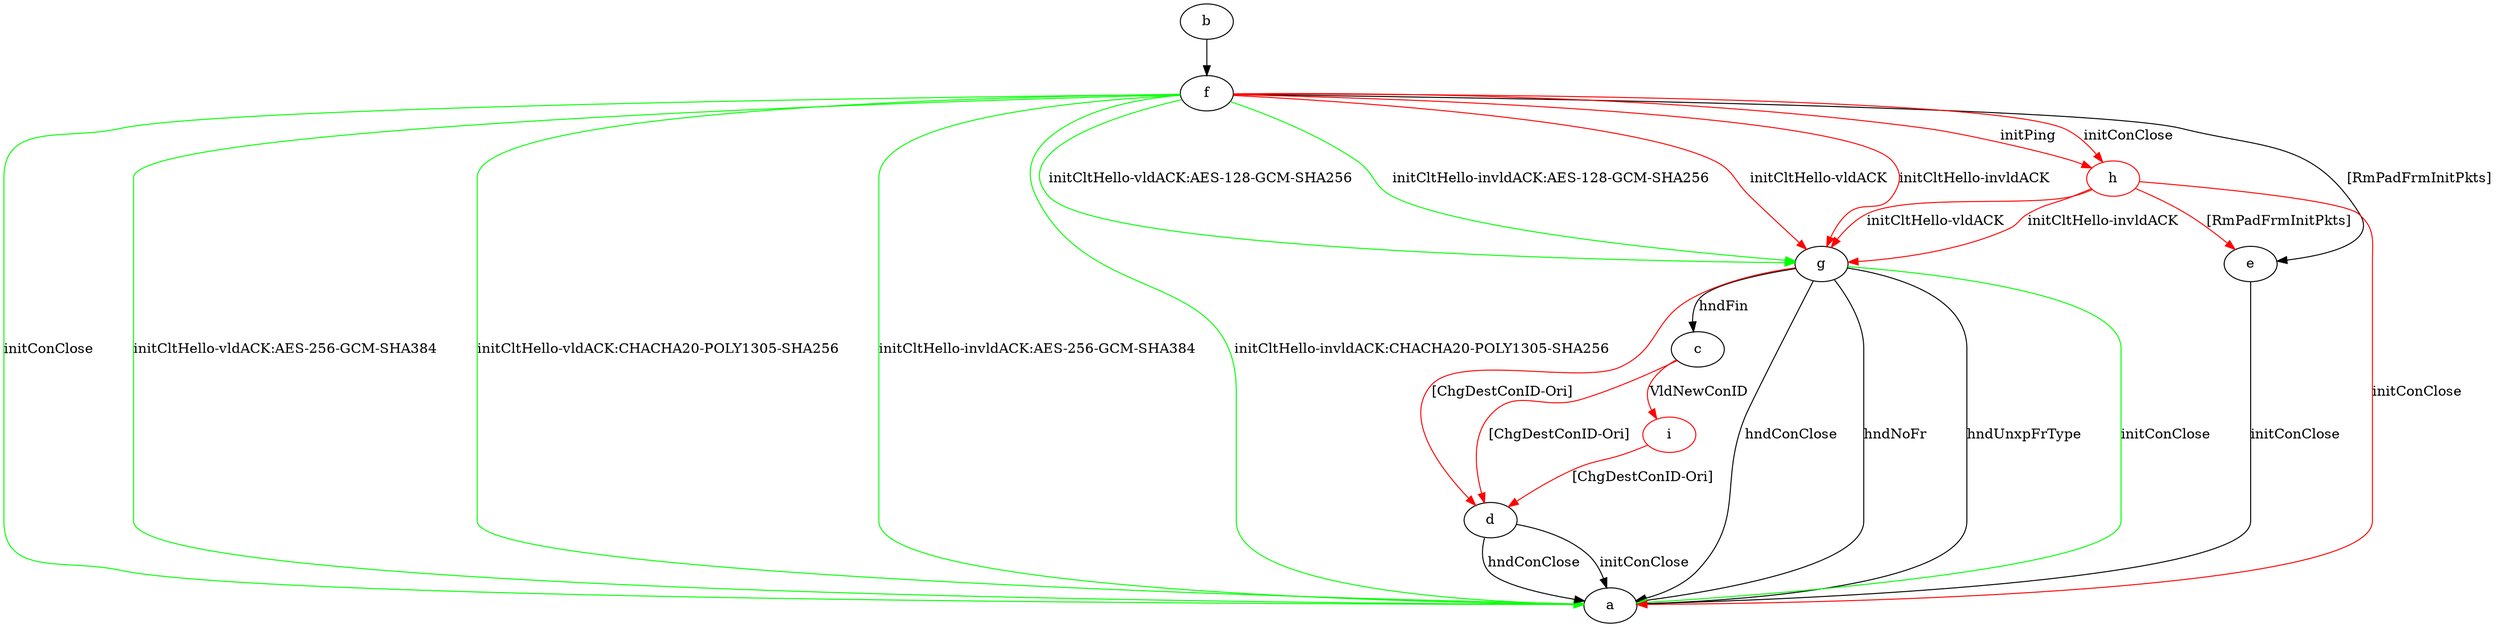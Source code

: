 digraph "" {
	b -> f	[key=0];
	c -> d	[key=0,
		color=red,
		label="[ChgDestConID-Ori] "];
	i	[color=red];
	c -> i	[key=0,
		color=red,
		label="VldNewConID "];
	d -> a	[key=0,
		label="initConClose "];
	d -> a	[key=1,
		label="hndConClose "];
	e -> a	[key=0,
		label="initConClose "];
	f -> a	[key=0,
		color=green,
		label="initConClose "];
	f -> a	[key=1,
		color=green,
		label="initCltHello-vldACK:AES-256-GCM-SHA384 "];
	f -> a	[key=2,
		color=green,
		label="initCltHello-vldACK:CHACHA20-POLY1305-SHA256 "];
	f -> a	[key=3,
		color=green,
		label="initCltHello-invldACK:AES-256-GCM-SHA384 "];
	f -> a	[key=4,
		color=green,
		label="initCltHello-invldACK:CHACHA20-POLY1305-SHA256 "];
	f -> e	[key=0,
		label="[RmPadFrmInitPkts] "];
	f -> g	[key=0,
		color=green,
		label="initCltHello-vldACK:AES-128-GCM-SHA256 "];
	f -> g	[key=1,
		color=green,
		label="initCltHello-invldACK:AES-128-GCM-SHA256 "];
	f -> g	[key=2,
		color=red,
		label="initCltHello-vldACK "];
	f -> g	[key=3,
		color=red,
		label="initCltHello-invldACK "];
	h	[color=red];
	f -> h	[key=0,
		color=red,
		label="initPing "];
	f -> h	[key=1,
		color=red,
		label="initConClose "];
	g -> a	[key=0,
		label="hndConClose "];
	g -> a	[key=1,
		label="hndNoFr "];
	g -> a	[key=2,
		label="hndUnxpFrType "];
	g -> a	[key=3,
		color=green,
		label="initConClose "];
	g -> c	[key=0,
		label="hndFin "];
	g -> d	[key=0,
		color=red,
		label="[ChgDestConID-Ori] "];
	h -> a	[key=0,
		color=red,
		label="initConClose "];
	h -> e	[key=0,
		color=red,
		label="[RmPadFrmInitPkts] "];
	h -> g	[key=0,
		color=red,
		label="initCltHello-vldACK "];
	h -> g	[key=1,
		color=red,
		label="initCltHello-invldACK "];
	i -> d	[key=0,
		color=red,
		label="[ChgDestConID-Ori] "];
}

